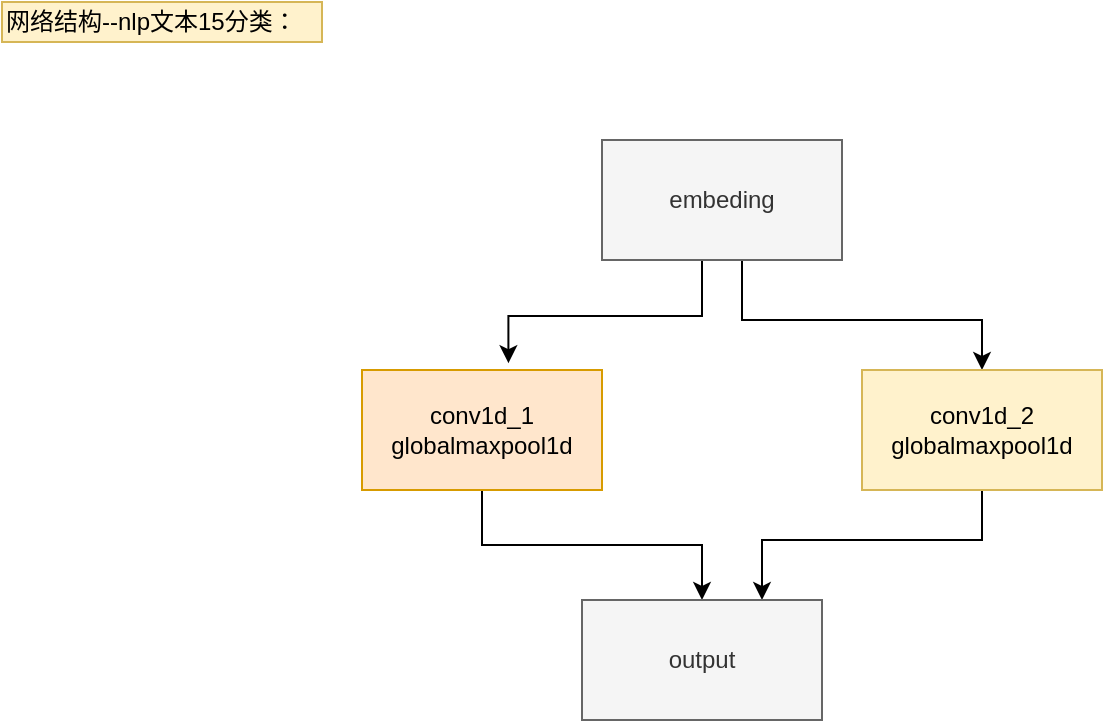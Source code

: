 <mxfile pages="1" version="11.2.4" type="github"><diagram id="B_9Wg7TGvIAoO_ah2PKh" name="Page-1"><mxGraphModel dx="1093" dy="588" grid="1" gridSize="10" guides="1" tooltips="1" connect="1" arrows="1" fold="1" page="1" pageScale="1" pageWidth="827" pageHeight="1169" math="0" shadow="0"><root><mxCell id="0"/><mxCell id="1" parent="0"/><mxCell id="iEFzH287xcP81uHv-T-G-7" style="edgeStyle=orthogonalEdgeStyle;rounded=0;orthogonalLoop=1;jettySize=auto;html=1;entryX=0.61;entryY=-0.057;entryDx=0;entryDy=0;entryPerimeter=0;" edge="1" parent="1" source="iEFzH287xcP81uHv-T-G-1" target="iEFzH287xcP81uHv-T-G-2"><mxGeometry relative="1" as="geometry"><Array as="points"><mxPoint x="390" y="208"/><mxPoint x="293" y="208"/></Array></mxGeometry></mxCell><mxCell id="iEFzH287xcP81uHv-T-G-8" style="edgeStyle=orthogonalEdgeStyle;rounded=0;orthogonalLoop=1;jettySize=auto;html=1;" edge="1" parent="1" source="iEFzH287xcP81uHv-T-G-1" target="iEFzH287xcP81uHv-T-G-3"><mxGeometry relative="1" as="geometry"><Array as="points"><mxPoint x="410" y="210"/><mxPoint x="530" y="210"/></Array></mxGeometry></mxCell><mxCell id="iEFzH287xcP81uHv-T-G-1" value="embeding" style="rounded=0;whiteSpace=wrap;html=1;fillColor=#f5f5f5;strokeColor=#666666;fontColor=#333333;" vertex="1" parent="1"><mxGeometry x="340" y="120" width="120" height="60" as="geometry"/></mxCell><mxCell id="iEFzH287xcP81uHv-T-G-9" style="edgeStyle=orthogonalEdgeStyle;rounded=0;orthogonalLoop=1;jettySize=auto;html=1;" edge="1" parent="1" source="iEFzH287xcP81uHv-T-G-2" target="iEFzH287xcP81uHv-T-G-4"><mxGeometry relative="1" as="geometry"/></mxCell><mxCell id="iEFzH287xcP81uHv-T-G-2" value="conv1d_1&lt;br&gt;globalmaxpool1d" style="rounded=0;whiteSpace=wrap;html=1;fillColor=#ffe6cc;strokeColor=#d79b00;" vertex="1" parent="1"><mxGeometry x="220" y="235" width="120" height="60" as="geometry"/></mxCell><mxCell id="iEFzH287xcP81uHv-T-G-10" style="edgeStyle=orthogonalEdgeStyle;rounded=0;orthogonalLoop=1;jettySize=auto;html=1;entryX=0.75;entryY=0;entryDx=0;entryDy=0;" edge="1" parent="1" source="iEFzH287xcP81uHv-T-G-3" target="iEFzH287xcP81uHv-T-G-4"><mxGeometry relative="1" as="geometry"><Array as="points"><mxPoint x="530" y="320"/><mxPoint x="420" y="320"/></Array></mxGeometry></mxCell><mxCell id="iEFzH287xcP81uHv-T-G-3" value="conv1d_2&lt;br&gt;globalmaxpool1d" style="rounded=0;whiteSpace=wrap;html=1;fillColor=#fff2cc;strokeColor=#d6b656;" vertex="1" parent="1"><mxGeometry x="470" y="235" width="120" height="60" as="geometry"/></mxCell><mxCell id="iEFzH287xcP81uHv-T-G-4" value="output" style="rounded=0;whiteSpace=wrap;html=1;fillColor=#f5f5f5;strokeColor=#666666;fontColor=#333333;" vertex="1" parent="1"><mxGeometry x="330" y="350" width="120" height="60" as="geometry"/></mxCell><mxCell id="iEFzH287xcP81uHv-T-G-11" value="网络结构--nlp文本15分类：" style="text;html=1;resizable=0;points=[];autosize=1;align=left;verticalAlign=top;spacingTop=-4;fillColor=#fff2cc;strokeColor=#d6b656;" vertex="1" parent="1"><mxGeometry x="40" y="51" width="160" height="20" as="geometry"/></mxCell></root></mxGraphModel></diagram></mxfile>